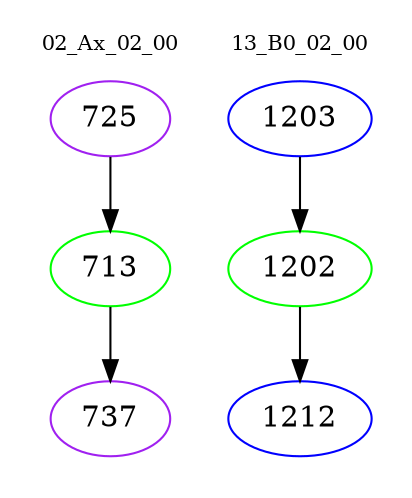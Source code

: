 digraph{
subgraph cluster_0 {
color = white
label = "02_Ax_02_00";
fontsize=10;
T0_725 [label="725", color="purple"]
T0_725 -> T0_713 [color="black"]
T0_713 [label="713", color="green"]
T0_713 -> T0_737 [color="black"]
T0_737 [label="737", color="purple"]
}
subgraph cluster_1 {
color = white
label = "13_B0_02_00";
fontsize=10;
T1_1203 [label="1203", color="blue"]
T1_1203 -> T1_1202 [color="black"]
T1_1202 [label="1202", color="green"]
T1_1202 -> T1_1212 [color="black"]
T1_1212 [label="1212", color="blue"]
}
}
